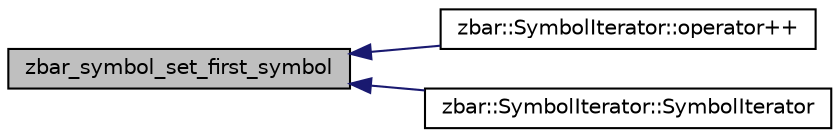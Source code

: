 digraph G
{
  edge [fontname="Helvetica",fontsize="10",labelfontname="Helvetica",labelfontsize="10"];
  node [fontname="Helvetica",fontsize="10",shape=record];
  rankdir=LR;
  Node1 [label="zbar_symbol_set_first_symbol",height=0.2,width=0.4,color="black", fillcolor="grey75", style="filled" fontcolor="black"];
  Node1 -> Node2 [dir=back,color="midnightblue",fontsize="10",style="solid",fontname="Helvetica"];
  Node2 [label="zbar::SymbolIterator::operator++",height=0.2,width=0.4,color="black", fillcolor="white", style="filled",URL="$classzbar_1_1_symbol_iterator.html#aa622dc45eb91e85f52489e422087330e",tooltip="advance iterator to next Symbol."];
  Node1 -> Node3 [dir=back,color="midnightblue",fontsize="10",style="solid",fontname="Helvetica"];
  Node3 [label="zbar::SymbolIterator::SymbolIterator",height=0.2,width=0.4,color="black", fillcolor="white", style="filled",URL="$classzbar_1_1_symbol_iterator.html#a883abd50bc17b8cf3e1b72ef94cd82cc",tooltip="constructor."];
}
